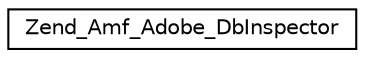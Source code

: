 digraph G
{
  edge [fontname="Helvetica",fontsize="10",labelfontname="Helvetica",labelfontsize="10"];
  node [fontname="Helvetica",fontsize="10",shape=record];
  rankdir="LR";
  Node1 [label="Zend_Amf_Adobe_DbInspector",height=0.2,width=0.4,color="black", fillcolor="white", style="filled",URL="$class_zend___amf___adobe___db_inspector.html"];
}
